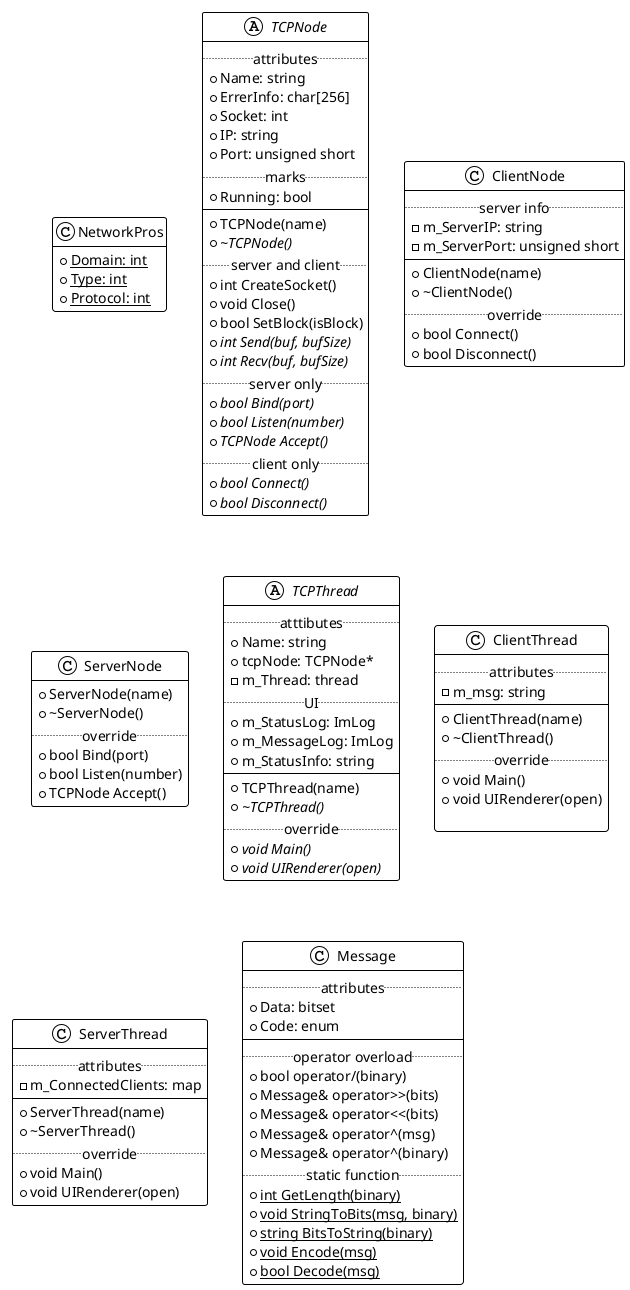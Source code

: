 @startuml
!theme plain
hide empty method
hide empty member

class NetworkPros #white{
    + {static}Domain: int
    + {static}Type: int
    + {static}Protocol: int
}

abstract class TCPNode #white{
    .. attributes ..
    + Name: string
    + ErrerInfo: char[256]
    + Socket: int
    + IP: string
    + Port: unsigned short
    .. marks ..
    + Running: bool
    ----
    + TCPNode(name)
    + {abstract}~TCPNode()
    .. server and client ..
    + int CreateSocket()
    + void Close()
    + bool SetBlock(isBlock)
    + {abstract}int Send(buf, bufSize)
    + {abstract}int Recv(buf, bufSize)
    .. server only ..
    + {abstract}bool Bind(port)
    + {abstract}bool Listen(number)
    + {abstract}TCPNode Accept()
    .. client only ..
    + {abstract}bool Connect()
    + {abstract}bool Disconnect()
}

class ClientNode #white{
    .. server info ..
    - m_ServerIP: string
    - m_ServerPort: unsigned short
    ----
    + ClientNode(name)
    + ~ClientNode()
    .. override ..
    + bool Connect()
    + bool Disconnect()
}

class ServerNode #white{
    + ServerNode(name)
    + ~ServerNode()
    ..override..
    + bool Bind(port)
    + bool Listen(number)
    + TCPNode Accept()
}

abstract class TCPThread #white{
    ..atttibutes..
    + Name: string
    + tcpNode: TCPNode*
    - m_Thread: thread
    .. UI ..
    + m_StatusLog: ImLog
    + m_MessageLog: ImLog
    + m_StatusInfo: string
    ----
    + TCPThread(name)
    + {abstract}~TCPThread()
    .. override ..
    + {abstract}void Main()
    + {abstract}void UIRenderer(open)
}

class ClientThread #white{
    ..attributes..
    - m_msg: string
    ----
    + ClientThread(name)
    + ~ClientThread()
    .. override ..
    + void Main()
    + void UIRenderer(open)
    
}
class ServerThread #white{
    ..attributes..
    - m_ConnectedClients: map
    ----
    + ServerThread(name)
    + ~ServerThread()
    .. override ..
    + void Main()
    + void UIRenderer(open)
}


class Message #white{
    ..attributes..
    + Data: bitset
    + Code: enum
    ----
    ..operator overload..
    + bool operator/(binary) 
    + Message& operator>>(bits) 
    + Message& operator<<(bits) 
    + Message& operator^(msg) 
    + Message& operator^(binary)
    ..static function..
    + {static}int GetLength(binary)
    + {static}void StringToBits(msg, binary)
    + {static}string BitsToString(binary)
    + {static}void Encode(msg)
    + {static}bool Decode(msg)
}

@enduml
